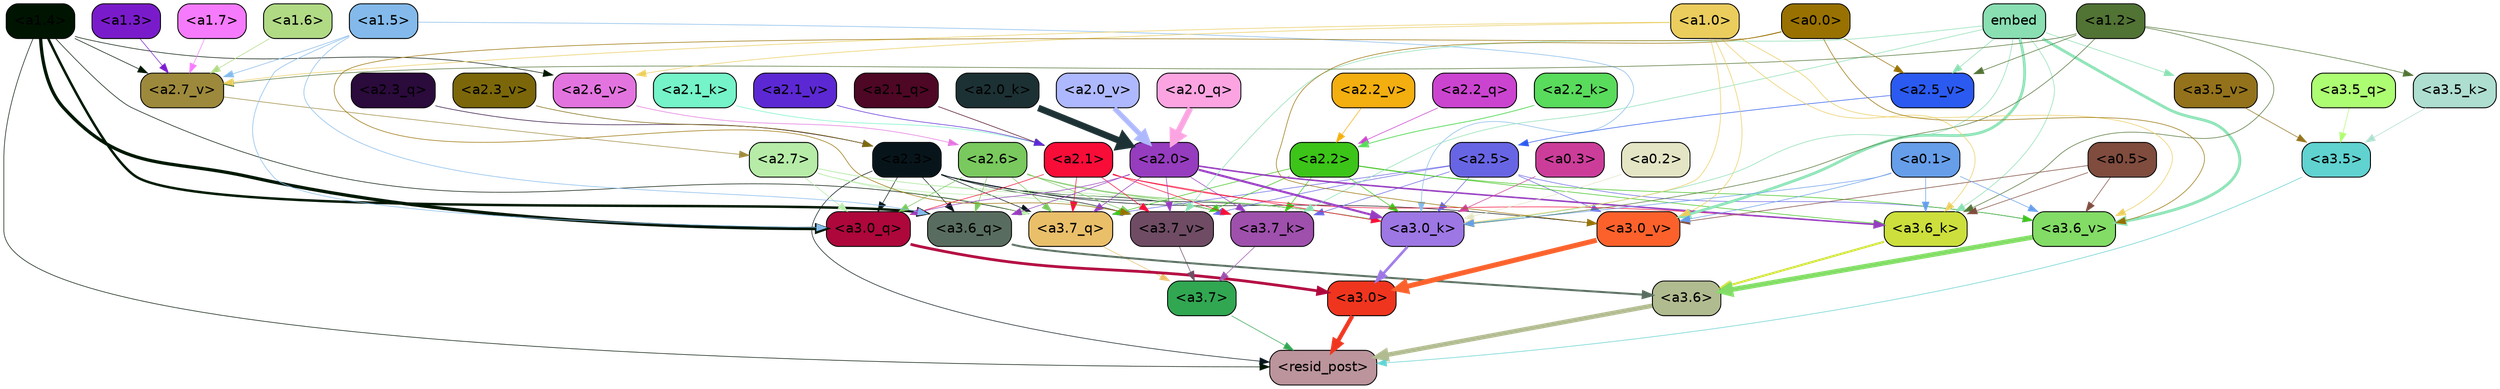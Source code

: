 strict digraph "" {
	graph [bgcolor=transparent,
		layout=dot,
		overlap=false,
		splines=true
	];
	"<a3.7>"	[color=black,
		fillcolor="#31a752",
		fontname=Helvetica,
		shape=box,
		style="filled, rounded"];
	"<resid_post>"	[color=black,
		fillcolor="#bb949c",
		fontname=Helvetica,
		shape=box,
		style="filled, rounded"];
	"<a3.7>" -> "<resid_post>"	[color="#31a752",
		penwidth=0.6];
	"<a3.6>"	[color=black,
		fillcolor="#b1bb90",
		fontname=Helvetica,
		shape=box,
		style="filled, rounded"];
	"<a3.6>" -> "<resid_post>"	[color="#b1bb90",
		penwidth=4.648244500160217];
	"<a3.5>"	[color=black,
		fillcolor="#60d2d0",
		fontname=Helvetica,
		shape=box,
		style="filled, rounded"];
	"<a3.5>" -> "<resid_post>"	[color="#60d2d0",
		penwidth=0.6];
	"<a3.0>"	[color=black,
		fillcolor="#f0351f",
		fontname=Helvetica,
		shape=box,
		style="filled, rounded"];
	"<a3.0>" -> "<resid_post>"	[color="#f0351f",
		penwidth=4.3288813829422];
	"<a2.3>"	[color=black,
		fillcolor="#07151b",
		fontname=Helvetica,
		shape=box,
		style="filled, rounded"];
	"<a2.3>" -> "<resid_post>"	[color="#07151b",
		penwidth=0.6];
	"<a3.7_q>"	[color=black,
		fillcolor="#eabf6a",
		fontname=Helvetica,
		shape=box,
		style="filled, rounded"];
	"<a2.3>" -> "<a3.7_q>"	[color="#07151b",
		penwidth=0.6];
	"<a3.6_q>"	[color=black,
		fillcolor="#586d5f",
		fontname=Helvetica,
		shape=box,
		style="filled, rounded"];
	"<a2.3>" -> "<a3.6_q>"	[color="#07151b",
		penwidth=0.6];
	"<a3.0_q>"	[color=black,
		fillcolor="#ad073b",
		fontname=Helvetica,
		shape=box,
		style="filled, rounded"];
	"<a2.3>" -> "<a3.0_q>"	[color="#07151b",
		penwidth=0.6];
	"<a3.7_k>"	[color=black,
		fillcolor="#9e50ac",
		fontname=Helvetica,
		shape=box,
		style="filled, rounded"];
	"<a2.3>" -> "<a3.7_k>"	[color="#07151b",
		penwidth=0.6];
	"<a3.0_k>"	[color=black,
		fillcolor="#9d77e4",
		fontname=Helvetica,
		shape=box,
		style="filled, rounded"];
	"<a2.3>" -> "<a3.0_k>"	[color="#07151b",
		penwidth=0.6];
	"<a3.7_v>"	[color=black,
		fillcolor="#6f4c64",
		fontname=Helvetica,
		shape=box,
		style="filled, rounded"];
	"<a2.3>" -> "<a3.7_v>"	[color="#07151b",
		penwidth=0.6];
	"<a3.0_v>"	[color=black,
		fillcolor="#fc612b",
		fontname=Helvetica,
		shape=box,
		style="filled, rounded"];
	"<a2.3>" -> "<a3.0_v>"	[color="#07151b",
		penwidth=0.6];
	"<a1.4>"	[color=black,
		fillcolor="#001402",
		fontname=Helvetica,
		shape=box,
		style="filled, rounded"];
	"<a1.4>" -> "<resid_post>"	[color="#001402",
		penwidth=0.6];
	"<a1.4>" -> "<a3.7_q>"	[color="#001402",
		penwidth=0.6];
	"<a1.4>" -> "<a3.6_q>"	[color="#001402",
		penwidth=2.5397292599081993];
	"<a1.4>" -> "<a3.0_q>"	[color="#001402",
		penwidth=3.3985572457313538];
	"<a2.7_v>"	[color=black,
		fillcolor="#9d893b",
		fontname=Helvetica,
		shape=box,
		style="filled, rounded"];
	"<a1.4>" -> "<a2.7_v>"	[color="#001402",
		penwidth=0.6];
	"<a2.6_v>"	[color=black,
		fillcolor="#e374df",
		fontname=Helvetica,
		shape=box,
		style="filled, rounded"];
	"<a1.4>" -> "<a2.6_v>"	[color="#001402",
		penwidth=0.6];
	"<a3.7_q>" -> "<a3.7>"	[color="#eabf6a",
		penwidth=0.6];
	"<a3.6_q>" -> "<a3.6>"	[color="#586d5f",
		penwidth=2.03758105635643];
	"<a3.5_q>"	[color=black,
		fillcolor="#adfd73",
		fontname=Helvetica,
		shape=box,
		style="filled, rounded"];
	"<a3.5_q>" -> "<a3.5>"	[color="#adfd73",
		penwidth=0.6];
	"<a3.0_q>" -> "<a3.0>"	[color="#ad073b",
		penwidth=2.8638100624084473];
	"<a3.7_k>" -> "<a3.7>"	[color="#9e50ac",
		penwidth=0.6];
	"<a3.6_k>"	[color=black,
		fillcolor="#ccdf3c",
		fontname=Helvetica,
		shape=box,
		style="filled, rounded"];
	"<a3.6_k>" -> "<a3.6>"	[color="#ccdf3c",
		penwidth=2.174198240041733];
	"<a3.5_k>"	[color=black,
		fillcolor="#aeded0",
		fontname=Helvetica,
		shape=box,
		style="filled, rounded"];
	"<a3.5_k>" -> "<a3.5>"	[color="#aeded0",
		penwidth=0.6];
	"<a3.0_k>" -> "<a3.0>"	[color="#9d77e4",
		penwidth=2.6274144649505615];
	"<a3.7_v>" -> "<a3.7>"	[color="#6f4c64",
		penwidth=0.6];
	"<a3.6_v>"	[color=black,
		fillcolor="#82dc65",
		fontname=Helvetica,
		shape=box,
		style="filled, rounded"];
	"<a3.6_v>" -> "<a3.6>"	[color="#82dc65",
		penwidth=5.002329230308533];
	"<a3.5_v>"	[color=black,
		fillcolor="#93721b",
		fontname=Helvetica,
		shape=box,
		style="filled, rounded"];
	"<a3.5_v>" -> "<a3.5>"	[color="#93721b",
		penwidth=0.6];
	"<a3.0_v>" -> "<a3.0>"	[color="#fc612b",
		penwidth=5.188832879066467];
	"<a2.7>"	[color=black,
		fillcolor="#b6eca8",
		fontname=Helvetica,
		shape=box,
		style="filled, rounded"];
	"<a2.7>" -> "<a3.7_q>"	[color="#b6eca8",
		penwidth=0.6];
	"<a2.7>" -> "<a3.0_q>"	[color="#b6eca8",
		penwidth=0.6];
	"<a2.7>" -> "<a3.7_k>"	[color="#b6eca8",
		penwidth=0.6];
	"<a2.7>" -> "<a3.0_k>"	[color="#b6eca8",
		penwidth=0.6];
	"<a2.7>" -> "<a3.7_v>"	[color="#b6eca8",
		penwidth=0.6];
	"<a2.6>"	[color=black,
		fillcolor="#79c95e",
		fontname=Helvetica,
		shape=box,
		style="filled, rounded"];
	"<a2.6>" -> "<a3.7_q>"	[color="#79c95e",
		penwidth=0.6];
	"<a2.6>" -> "<a3.6_q>"	[color="#79c95e",
		penwidth=0.6];
	"<a2.6>" -> "<a3.0_q>"	[color="#79c95e",
		penwidth=0.6];
	"<a2.6>" -> "<a3.7_k>"	[color="#79c95e",
		penwidth=0.6];
	"<a2.6>" -> "<a3.0_k>"	[color="#79c95e",
		penwidth=0.6];
	"<a2.6>" -> "<a3.7_v>"	[color="#79c95e",
		penwidth=0.6];
	"<a2.5>"	[color=black,
		fillcolor="#6865e5",
		fontname=Helvetica,
		shape=box,
		style="filled, rounded"];
	"<a2.5>" -> "<a3.7_q>"	[color="#6865e5",
		penwidth=0.6];
	"<a2.5>" -> "<a3.7_k>"	[color="#6865e5",
		penwidth=0.6];
	"<a2.5>" -> "<a3.0_k>"	[color="#6865e5",
		penwidth=0.6];
	"<a2.5>" -> "<a3.7_v>"	[color="#6865e5",
		penwidth=0.6];
	"<a2.5>" -> "<a3.6_v>"	[color="#6865e5",
		penwidth=0.6];
	"<a2.5>" -> "<a3.0_v>"	[color="#6865e5",
		penwidth=0.6];
	"<a2.2>"	[color=black,
		fillcolor="#3cc419",
		fontname=Helvetica,
		shape=box,
		style="filled, rounded"];
	"<a2.2>" -> "<a3.7_q>"	[color="#3cc419",
		penwidth=0.6];
	"<a2.2>" -> "<a3.7_k>"	[color="#3cc419",
		penwidth=0.6];
	"<a2.2>" -> "<a3.6_k>"	[color="#3cc419",
		penwidth=0.6];
	"<a2.2>" -> "<a3.0_k>"	[color="#3cc419",
		penwidth=0.6];
	"<a2.2>" -> "<a3.7_v>"	[color="#3cc419",
		penwidth=0.6];
	"<a2.2>" -> "<a3.6_v>"	[color="#3cc419",
		penwidth=0.6];
	"<a2.1>"	[color=black,
		fillcolor="#f80d38",
		fontname=Helvetica,
		shape=box,
		style="filled, rounded"];
	"<a2.1>" -> "<a3.7_q>"	[color="#f80d38",
		penwidth=0.6];
	"<a2.1>" -> "<a3.0_q>"	[color="#f80d38",
		penwidth=0.6];
	"<a2.1>" -> "<a3.7_k>"	[color="#f80d38",
		penwidth=0.6];
	"<a2.1>" -> "<a3.6_k>"	[color="#f80d38",
		penwidth=0.6];
	"<a2.1>" -> "<a3.0_k>"	[color="#f80d38",
		penwidth=0.6];
	"<a2.1>" -> "<a3.7_v>"	[color="#f80d38",
		penwidth=0.6];
	"<a2.0>"	[color=black,
		fillcolor="#963cbf",
		fontname=Helvetica,
		shape=box,
		style="filled, rounded"];
	"<a2.0>" -> "<a3.7_q>"	[color="#963cbf",
		penwidth=0.6];
	"<a2.0>" -> "<a3.6_q>"	[color="#963cbf",
		penwidth=0.6];
	"<a2.0>" -> "<a3.0_q>"	[color="#963cbf",
		penwidth=0.6];
	"<a2.0>" -> "<a3.7_k>"	[color="#963cbf",
		penwidth=0.6];
	"<a2.0>" -> "<a3.6_k>"	[color="#963cbf",
		penwidth=1.5717863738536835];
	"<a2.0>" -> "<a3.0_k>"	[color="#963cbf",
		penwidth=2.205150544643402];
	"<a2.0>" -> "<a3.7_v>"	[color="#963cbf",
		penwidth=0.6];
	"<a1.5>"	[color=black,
		fillcolor="#83baeb",
		fontname=Helvetica,
		shape=box,
		style="filled, rounded"];
	"<a1.5>" -> "<a3.6_q>"	[color="#83baeb",
		penwidth=0.6];
	"<a1.5>" -> "<a3.0_q>"	[color="#83baeb",
		penwidth=0.6];
	"<a1.5>" -> "<a3.0_k>"	[color="#83baeb",
		penwidth=0.6];
	"<a1.5>" -> "<a2.7_v>"	[color="#83baeb",
		penwidth=0.6];
	embed	[color=black,
		fillcolor="#89dfb2",
		fontname=Helvetica,
		shape=box,
		style="filled, rounded"];
	embed -> "<a3.7_k>"	[color="#89dfb2",
		penwidth=0.6];
	embed -> "<a3.6_k>"	[color="#89dfb2",
		penwidth=0.6];
	embed -> "<a3.0_k>"	[color="#89dfb2",
		penwidth=0.6];
	embed -> "<a3.7_v>"	[color="#89dfb2",
		penwidth=0.6];
	embed -> "<a3.6_v>"	[color="#89dfb2",
		penwidth=2.882729172706604];
	embed -> "<a3.5_v>"	[color="#89dfb2",
		penwidth=0.6];
	embed -> "<a3.0_v>"	[color="#89dfb2",
		penwidth=2.812090039253235];
	"<a2.5_v>"	[color=black,
		fillcolor="#2b5af0",
		fontname=Helvetica,
		shape=box,
		style="filled, rounded"];
	embed -> "<a2.5_v>"	[color="#89dfb2",
		penwidth=0.6];
	"<a1.2>"	[color=black,
		fillcolor="#517334",
		fontname=Helvetica,
		shape=box,
		style="filled, rounded"];
	"<a1.2>" -> "<a3.6_k>"	[color="#517334",
		penwidth=0.6];
	"<a1.2>" -> "<a3.5_k>"	[color="#517334",
		penwidth=0.6];
	"<a1.2>" -> "<a3.0_k>"	[color="#517334",
		penwidth=0.6];
	"<a1.2>" -> "<a2.7_v>"	[color="#517334",
		penwidth=0.6];
	"<a1.2>" -> "<a2.5_v>"	[color="#517334",
		penwidth=0.6];
	"<a1.0>"	[color=black,
		fillcolor="#ebcd5d",
		fontname=Helvetica,
		shape=box,
		style="filled, rounded"];
	"<a1.0>" -> "<a3.6_k>"	[color="#ebcd5d",
		penwidth=0.6];
	"<a1.0>" -> "<a3.0_k>"	[color="#ebcd5d",
		penwidth=0.6];
	"<a1.0>" -> "<a3.6_v>"	[color="#ebcd5d",
		penwidth=0.6];
	"<a1.0>" -> "<a3.0_v>"	[color="#ebcd5d",
		penwidth=0.6];
	"<a1.0>" -> "<a2.7_v>"	[color="#ebcd5d",
		penwidth=0.6];
	"<a1.0>" -> "<a2.6_v>"	[color="#ebcd5d",
		penwidth=0.6];
	"<a0.5>"	[color=black,
		fillcolor="#7f4c3e",
		fontname=Helvetica,
		shape=box,
		style="filled, rounded"];
	"<a0.5>" -> "<a3.6_k>"	[color="#7f4c3e",
		penwidth=0.6];
	"<a0.5>" -> "<a3.6_v>"	[color="#7f4c3e",
		penwidth=0.6];
	"<a0.5>" -> "<a3.0_v>"	[color="#7f4c3e",
		penwidth=0.6281400918960571];
	"<a0.1>"	[color=black,
		fillcolor="#669eea",
		fontname=Helvetica,
		shape=box,
		style="filled, rounded"];
	"<a0.1>" -> "<a3.6_k>"	[color="#669eea",
		penwidth=0.6];
	"<a0.1>" -> "<a3.0_k>"	[color="#669eea",
		penwidth=0.6];
	"<a0.1>" -> "<a3.6_v>"	[color="#669eea",
		penwidth=0.6];
	"<a0.1>" -> "<a3.0_v>"	[color="#669eea",
		penwidth=0.6];
	"<a0.3>"	[color=black,
		fillcolor="#cc3d9a",
		fontname=Helvetica,
		shape=box,
		style="filled, rounded"];
	"<a0.3>" -> "<a3.0_k>"	[color="#cc3d9a",
		penwidth=0.6];
	"<a0.2>"	[color=black,
		fillcolor="#e4e5c5",
		fontname=Helvetica,
		shape=box,
		style="filled, rounded"];
	"<a0.2>" -> "<a3.0_k>"	[color="#e4e5c5",
		penwidth=0.6];
	"<a0.0>"	[color=black,
		fillcolor="#987100",
		fontname=Helvetica,
		shape=box,
		style="filled, rounded"];
	"<a0.0>" -> "<a3.7_v>"	[color="#987100",
		penwidth=0.6];
	"<a0.0>" -> "<a3.6_v>"	[color="#987100",
		penwidth=0.6];
	"<a0.0>" -> "<a3.0_v>"	[color="#987100",
		penwidth=0.6];
	"<a0.0>" -> "<a2.5_v>"	[color="#987100",
		penwidth=0.6];
	"<a2.3_q>"	[color=black,
		fillcolor="#2b0a3c",
		fontname=Helvetica,
		shape=box,
		style="filled, rounded"];
	"<a2.3_q>" -> "<a2.3>"	[color="#2b0a3c",
		penwidth=0.6];
	"<a2.2_q>"	[color=black,
		fillcolor="#cb44d0",
		fontname=Helvetica,
		shape=box,
		style="filled, rounded"];
	"<a2.2_q>" -> "<a2.2>"	[color="#cb44d0",
		penwidth=0.6299107074737549];
	"<a2.1_q>"	[color=black,
		fillcolor="#4e0724",
		fontname=Helvetica,
		shape=box,
		style="filled, rounded"];
	"<a2.1_q>" -> "<a2.1>"	[color="#4e0724",
		penwidth=0.6];
	"<a2.0_q>"	[color=black,
		fillcolor="#fba4e1",
		fontname=Helvetica,
		shape=box,
		style="filled, rounded"];
	"<a2.0_q>" -> "<a2.0>"	[color="#fba4e1",
		penwidth=6.081655263900757];
	"<a2.2_k>"	[color=black,
		fillcolor="#59db5c",
		fontname=Helvetica,
		shape=box,
		style="filled, rounded"];
	"<a2.2_k>" -> "<a2.2>"	[color="#59db5c",
		penwidth=0.8337457180023193];
	"<a2.1_k>"	[color=black,
		fillcolor="#74f4c8",
		fontname=Helvetica,
		shape=box,
		style="filled, rounded"];
	"<a2.1_k>" -> "<a2.1>"	[color="#74f4c8",
		penwidth=0.6];
	"<a2.0_k>"	[color=black,
		fillcolor="#1c3134",
		fontname=Helvetica,
		shape=box,
		style="filled, rounded"];
	"<a2.0_k>" -> "<a2.0>"	[color="#1c3134",
		penwidth=6.795950889587402];
	"<a2.7_v>" -> "<a2.7>"	[color="#9d893b",
		penwidth=0.6];
	"<a2.6_v>" -> "<a2.6>"	[color="#e374df",
		penwidth=0.6];
	"<a2.5_v>" -> "<a2.5>"	[color="#2b5af0",
		penwidth=0.6];
	"<a2.3_v>"	[color=black,
		fillcolor="#7b670a",
		fontname=Helvetica,
		shape=box,
		style="filled, rounded"];
	"<a2.3_v>" -> "<a2.3>"	[color="#7b670a",
		penwidth=0.6];
	"<a2.2_v>"	[color=black,
		fillcolor="#f3ae10",
		fontname=Helvetica,
		shape=box,
		style="filled, rounded"];
	"<a2.2_v>" -> "<a2.2>"	[color="#f3ae10",
		penwidth=0.6];
	"<a2.1_v>"	[color=black,
		fillcolor="#5c28d4",
		fontname=Helvetica,
		shape=box,
		style="filled, rounded"];
	"<a2.1_v>" -> "<a2.1>"	[color="#5c28d4",
		penwidth=0.6];
	"<a2.0_v>"	[color=black,
		fillcolor="#aeb8fe",
		fontname=Helvetica,
		shape=box,
		style="filled, rounded"];
	"<a2.0_v>" -> "<a2.0>"	[color="#aeb8fe",
		penwidth=5.211444020271301];
	"<a1.7>"	[color=black,
		fillcolor="#f57bfc",
		fontname=Helvetica,
		shape=box,
		style="filled, rounded"];
	"<a1.7>" -> "<a2.7_v>"	[color="#f57bfc",
		penwidth=0.6];
	"<a1.6>"	[color=black,
		fillcolor="#b1da85",
		fontname=Helvetica,
		shape=box,
		style="filled, rounded"];
	"<a1.6>" -> "<a2.7_v>"	[color="#b1da85",
		penwidth=0.6];
	"<a1.3>"	[color=black,
		fillcolor="#7a1bcb",
		fontname=Helvetica,
		shape=box,
		style="filled, rounded"];
	"<a1.3>" -> "<a2.7_v>"	[color="#7a1bcb",
		penwidth=0.6];
}
